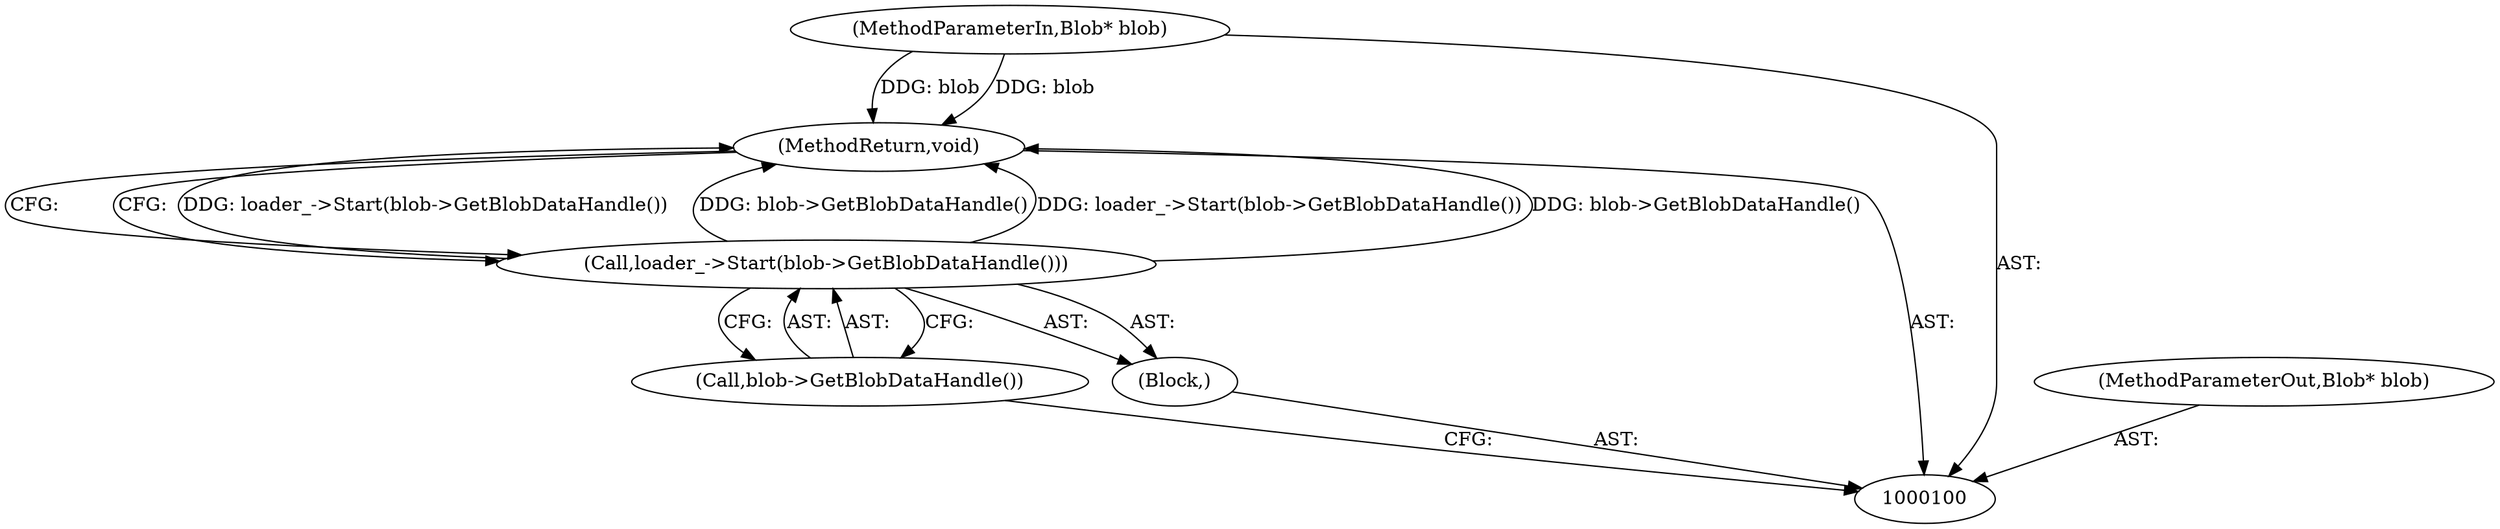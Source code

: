 digraph "0_Chrome_419c4bfbfb94849ed30dcab7c3aaf67afe238b27_1" {
"1000105" [label="(MethodReturn,void)"];
"1000101" [label="(MethodParameterIn,Blob* blob)"];
"1000116" [label="(MethodParameterOut,Blob* blob)"];
"1000102" [label="(Block,)"];
"1000104" [label="(Call,blob->GetBlobDataHandle())"];
"1000103" [label="(Call,loader_->Start(blob->GetBlobDataHandle()))"];
"1000105" -> "1000100"  [label="AST: "];
"1000105" -> "1000103"  [label="CFG: "];
"1000103" -> "1000105"  [label="DDG: loader_->Start(blob->GetBlobDataHandle())"];
"1000103" -> "1000105"  [label="DDG: blob->GetBlobDataHandle()"];
"1000101" -> "1000105"  [label="DDG: blob"];
"1000101" -> "1000100"  [label="AST: "];
"1000101" -> "1000105"  [label="DDG: blob"];
"1000116" -> "1000100"  [label="AST: "];
"1000102" -> "1000100"  [label="AST: "];
"1000103" -> "1000102"  [label="AST: "];
"1000104" -> "1000103"  [label="AST: "];
"1000104" -> "1000100"  [label="CFG: "];
"1000103" -> "1000104"  [label="CFG: "];
"1000103" -> "1000102"  [label="AST: "];
"1000103" -> "1000104"  [label="CFG: "];
"1000104" -> "1000103"  [label="AST: "];
"1000105" -> "1000103"  [label="CFG: "];
"1000103" -> "1000105"  [label="DDG: loader_->Start(blob->GetBlobDataHandle())"];
"1000103" -> "1000105"  [label="DDG: blob->GetBlobDataHandle()"];
}
